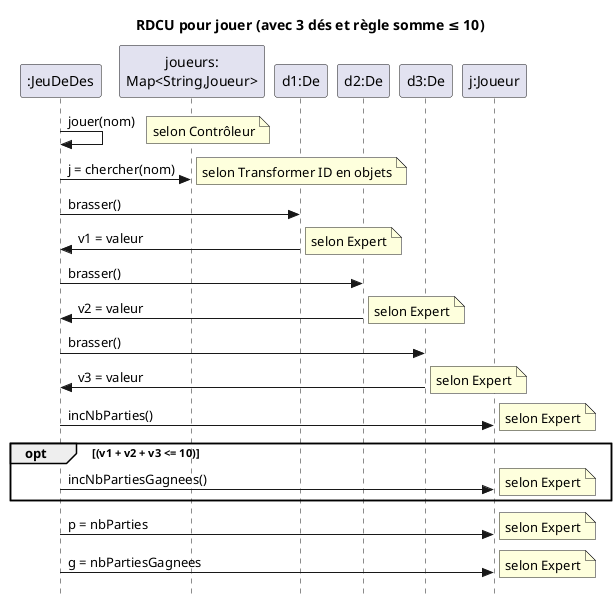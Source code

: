 @startuml
skinparam style strictuml
skinparam defaultFontName Verdana

title RDCU pour jouer (avec 3 dés et règle somme ≤ 10)
participant ":JeuDeDes" as c
participant "joueurs:\nMap<String,Joueur>" as jm
participant "d1:De" as d1
participant "d2:De" as d2
participant "d3:De" as d3
participant "j:Joueur" as j

c -> c : jouer(nom)
note right : selon Contrôleur
c -> jm : j = chercher(nom)
note right : selon Transformer ID en objets

c -> d1 : brasser()
c <- d1 : v1 = valeur
note right : selon Expert

c -> d2 : brasser()
c <- d2 : v2 = valeur
note right : selon Expert

c -> d3 : brasser()
c <- d3 : v3 = valeur
note right : selon Expert

c -> j : incNbParties()
note right : selon Expert

opt (v1 + v2 + v3 <= 10)
  c -> j : incNbPartiesGagnees()
  note right : selon Expert
end opt

c -> j : p = nbParties
note right : selon Expert
c -> j : g = nbPartiesGagnees
note right : selon Expert

@enduml
